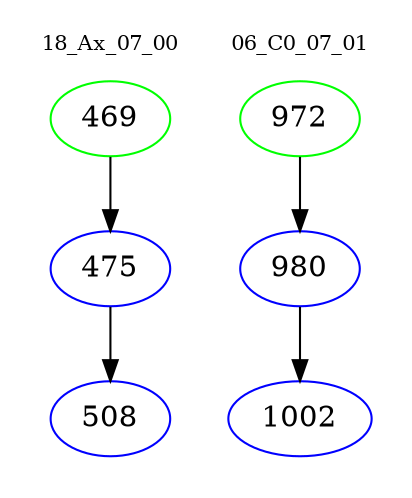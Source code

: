 digraph{
subgraph cluster_0 {
color = white
label = "18_Ax_07_00";
fontsize=10;
T0_469 [label="469", color="green"]
T0_469 -> T0_475 [color="black"]
T0_475 [label="475", color="blue"]
T0_475 -> T0_508 [color="black"]
T0_508 [label="508", color="blue"]
}
subgraph cluster_1 {
color = white
label = "06_C0_07_01";
fontsize=10;
T1_972 [label="972", color="green"]
T1_972 -> T1_980 [color="black"]
T1_980 [label="980", color="blue"]
T1_980 -> T1_1002 [color="black"]
T1_1002 [label="1002", color="blue"]
}
}
